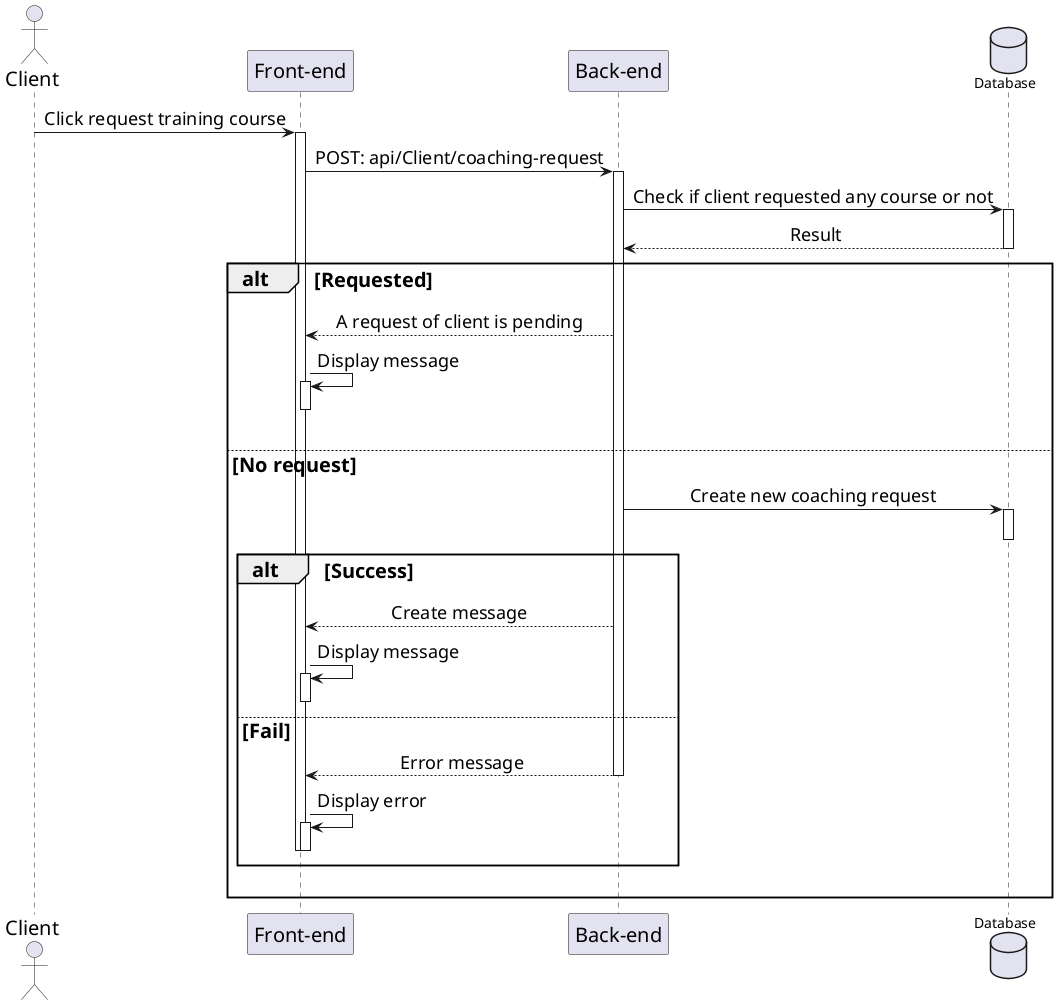 @startuml RequestCoaching
skinparam sequenceMessageAlign center
skinparam sequenceGroupFontSize 20
skinparam sequenceGroupHeaderFontSize 20
skinparam sequence {
    ParticipantFontSize 20
    ActorFontSize 20
    DatabaseFontSize 20
    ArrowFontSize 18
} 
actor Client as user
participant "Front-end" as client
participant "Back-end" as server 
database "Database" as db

user -> client++ : Click request training course
client -> server++ : POST: api/Client/coaching-request
server -> db++ : Check if client requested any course or not 
db --> server : Result
deactivate

alt Requested
    server --> client : A request of client is pending
    client -> client ++: Display message
    deactivate 
    |||
else No request
    
    server -> db++ : Create new coaching request
    deactivate
    alt Success
        server --> client : Create message
        client -> client++ : Display message
        deactivate
    else Fail
        server --> client : Error message
        deactivate
        client -> client++ : Display error
        deactivate
        deactivate
    end
    |||
end 
@enduml